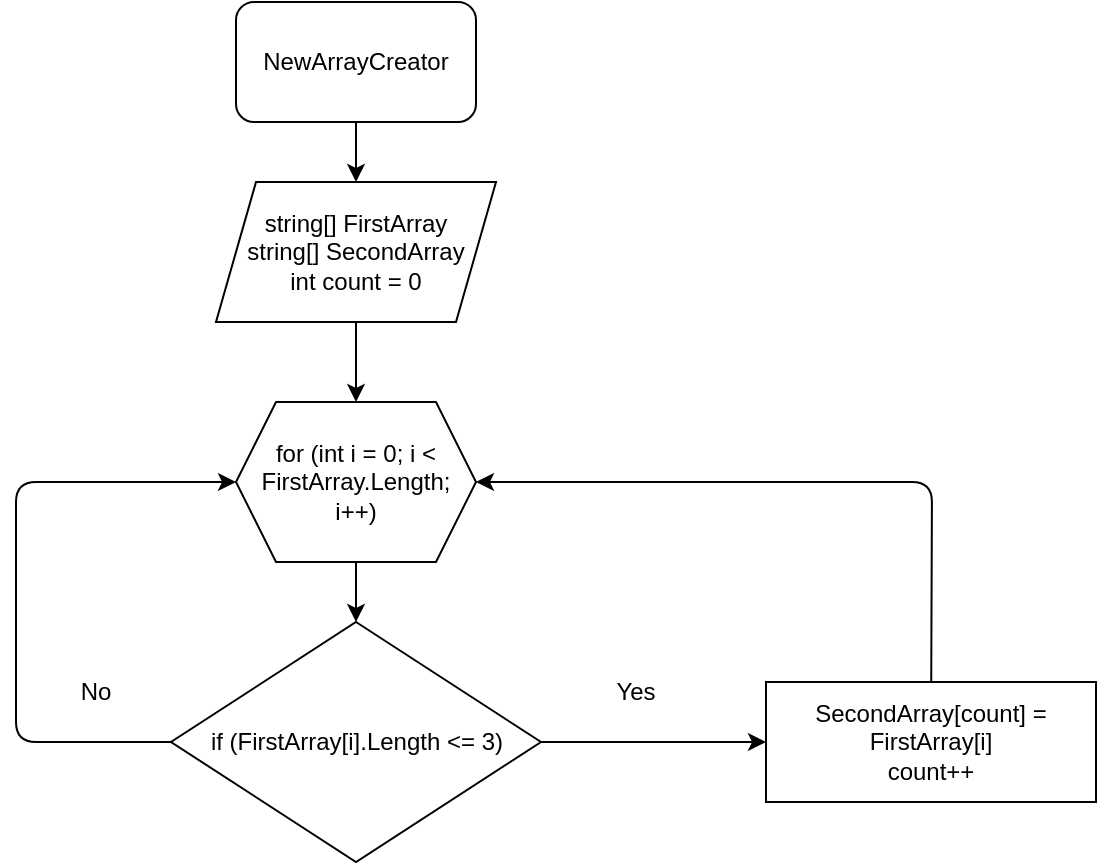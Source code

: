 <mxfile>
    <diagram id="i8yZt7trzu3434SpGACy" name="Page-1">
        <mxGraphModel dx="1111" dy="272" grid="1" gridSize="10" guides="1" tooltips="1" connect="1" arrows="1" fold="1" page="1" pageScale="1" pageWidth="850" pageHeight="1100" math="0" shadow="0">
            <root>
                <mxCell id="0"/>
                <mxCell id="1" parent="0"/>
                <mxCell id="6" value="" style="edgeStyle=none;html=1;" edge="1" parent="1" source="3" target="5">
                    <mxGeometry relative="1" as="geometry"/>
                </mxCell>
                <mxCell id="3" value="NewArrayCreator" style="rounded=1;whiteSpace=wrap;html=1;" vertex="1" parent="1">
                    <mxGeometry x="70" y="110" width="120" height="60" as="geometry"/>
                </mxCell>
                <mxCell id="8" value="" style="edgeStyle=none;html=1;" edge="1" parent="1" source="5" target="7">
                    <mxGeometry relative="1" as="geometry"/>
                </mxCell>
                <mxCell id="5" value="string[] FirstArray&lt;br&gt;string[] SecondArray&lt;br&gt;int count = 0" style="shape=parallelogram;perimeter=parallelogramPerimeter;whiteSpace=wrap;html=1;fixedSize=1;" vertex="1" parent="1">
                    <mxGeometry x="60" y="200" width="140" height="70" as="geometry"/>
                </mxCell>
                <mxCell id="11" value="" style="edgeStyle=none;html=1;" edge="1" parent="1" source="7" target="9">
                    <mxGeometry relative="1" as="geometry"/>
                </mxCell>
                <mxCell id="7" value="for (int i = 0; i &amp;lt; FirstArray.Length; i++)" style="shape=hexagon;perimeter=hexagonPerimeter2;whiteSpace=wrap;html=1;fixedSize=1;" vertex="1" parent="1">
                    <mxGeometry x="70" y="310" width="120" height="80" as="geometry"/>
                </mxCell>
                <mxCell id="13" value="" style="edgeStyle=none;html=1;" edge="1" parent="1" source="9" target="12">
                    <mxGeometry relative="1" as="geometry"/>
                </mxCell>
                <mxCell id="16" style="edgeStyle=none;html=1;entryX=0;entryY=0.5;entryDx=0;entryDy=0;" edge="1" parent="1" source="9" target="7">
                    <mxGeometry relative="1" as="geometry">
                        <mxPoint x="10" y="390" as="targetPoint"/>
                        <Array as="points">
                            <mxPoint x="-40" y="480"/>
                            <mxPoint x="-40" y="410"/>
                            <mxPoint x="-40" y="350"/>
                        </Array>
                    </mxGeometry>
                </mxCell>
                <mxCell id="9" value="if (FirstArray[i].Length &amp;lt;= 3)" style="rhombus;whiteSpace=wrap;html=1;" vertex="1" parent="1">
                    <mxGeometry x="37.5" y="420" width="185" height="120" as="geometry"/>
                </mxCell>
                <mxCell id="15" style="edgeStyle=none;html=1;entryX=1;entryY=0.5;entryDx=0;entryDy=0;" edge="1" parent="1" source="12" target="7">
                    <mxGeometry relative="1" as="geometry">
                        <mxPoint x="220" y="360" as="targetPoint"/>
                        <Array as="points">
                            <mxPoint x="418" y="350"/>
                        </Array>
                    </mxGeometry>
                </mxCell>
                <mxCell id="12" value="SecondArray[count] = FirstArray[i]&lt;br&gt;count++" style="whiteSpace=wrap;html=1;" vertex="1" parent="1">
                    <mxGeometry x="335" y="450" width="165" height="60" as="geometry"/>
                </mxCell>
                <mxCell id="14" value="Yes" style="text;strokeColor=none;align=center;fillColor=none;html=1;verticalAlign=middle;whiteSpace=wrap;rounded=0;" vertex="1" parent="1">
                    <mxGeometry x="240" y="440" width="60" height="30" as="geometry"/>
                </mxCell>
                <mxCell id="17" value="No" style="text;strokeColor=none;align=center;fillColor=none;html=1;verticalAlign=middle;whiteSpace=wrap;rounded=0;" vertex="1" parent="1">
                    <mxGeometry x="-30" y="440" width="60" height="30" as="geometry"/>
                </mxCell>
            </root>
        </mxGraphModel>
    </diagram>
</mxfile>